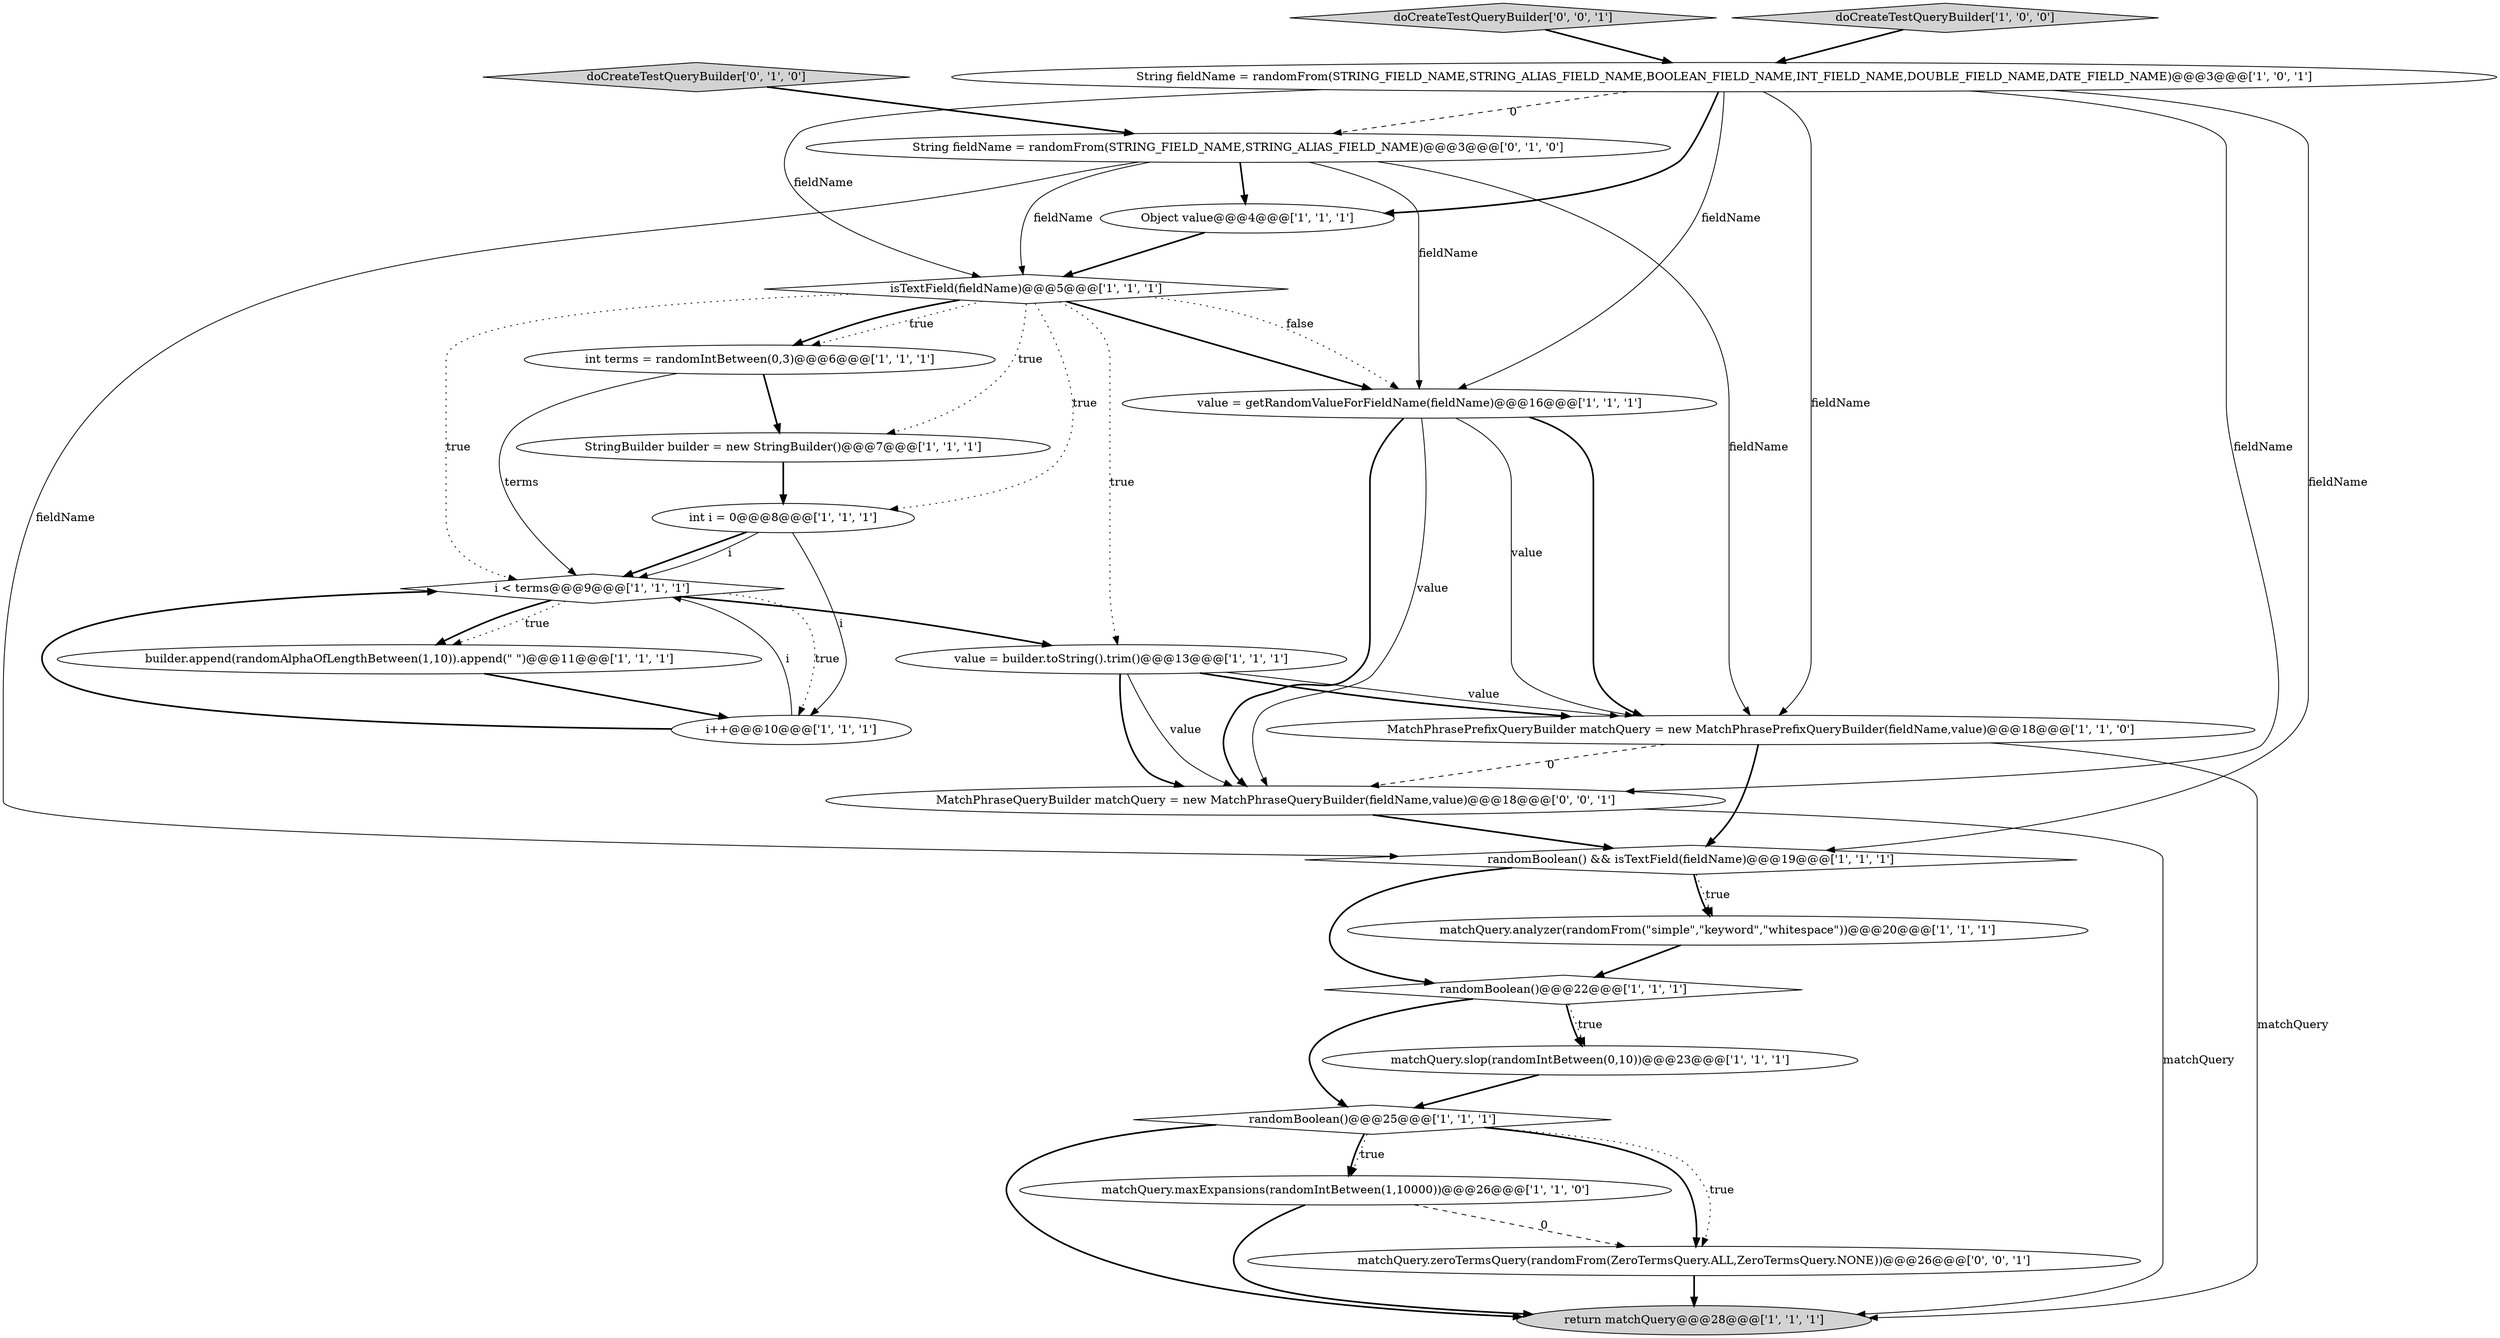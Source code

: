 digraph {
22 [style = filled, label = "MatchPhraseQueryBuilder matchQuery = new MatchPhraseQueryBuilder(fieldName,value)@@@18@@@['0', '0', '1']", fillcolor = white, shape = ellipse image = "AAA0AAABBB3BBB"];
17 [style = filled, label = "return matchQuery@@@28@@@['1', '1', '1']", fillcolor = lightgray, shape = ellipse image = "AAA0AAABBB1BBB"];
19 [style = filled, label = "matchQuery.maxExpansions(randomIntBetween(1,10000))@@@26@@@['1', '1', '0']", fillcolor = white, shape = ellipse image = "AAA0AAABBB1BBB"];
15 [style = filled, label = "StringBuilder builder = new StringBuilder()@@@7@@@['1', '1', '1']", fillcolor = white, shape = ellipse image = "AAA0AAABBB1BBB"];
9 [style = filled, label = "String fieldName = randomFrom(STRING_FIELD_NAME,STRING_ALIAS_FIELD_NAME,BOOLEAN_FIELD_NAME,INT_FIELD_NAME,DOUBLE_FIELD_NAME,DATE_FIELD_NAME)@@@3@@@['1', '0', '1']", fillcolor = white, shape = ellipse image = "AAA0AAABBB1BBB"];
16 [style = filled, label = "value = getRandomValueForFieldName(fieldName)@@@16@@@['1', '1', '1']", fillcolor = white, shape = ellipse image = "AAA0AAABBB1BBB"];
4 [style = filled, label = "i < terms@@@9@@@['1', '1', '1']", fillcolor = white, shape = diamond image = "AAA0AAABBB1BBB"];
8 [style = filled, label = "Object value@@@4@@@['1', '1', '1']", fillcolor = white, shape = ellipse image = "AAA0AAABBB1BBB"];
3 [style = filled, label = "MatchPhrasePrefixQueryBuilder matchQuery = new MatchPhrasePrefixQueryBuilder(fieldName,value)@@@18@@@['1', '1', '0']", fillcolor = white, shape = ellipse image = "AAA0AAABBB1BBB"];
23 [style = filled, label = "doCreateTestQueryBuilder['0', '0', '1']", fillcolor = lightgray, shape = diamond image = "AAA0AAABBB3BBB"];
20 [style = filled, label = "String fieldName = randomFrom(STRING_FIELD_NAME,STRING_ALIAS_FIELD_NAME)@@@3@@@['0', '1', '0']", fillcolor = white, shape = ellipse image = "AAA1AAABBB2BBB"];
7 [style = filled, label = "matchQuery.analyzer(randomFrom(\"simple\",\"keyword\",\"whitespace\"))@@@20@@@['1', '1', '1']", fillcolor = white, shape = ellipse image = "AAA0AAABBB1BBB"];
10 [style = filled, label = "matchQuery.slop(randomIntBetween(0,10))@@@23@@@['1', '1', '1']", fillcolor = white, shape = ellipse image = "AAA0AAABBB1BBB"];
2 [style = filled, label = "int i = 0@@@8@@@['1', '1', '1']", fillcolor = white, shape = ellipse image = "AAA0AAABBB1BBB"];
5 [style = filled, label = "randomBoolean()@@@25@@@['1', '1', '1']", fillcolor = white, shape = diamond image = "AAA0AAABBB1BBB"];
0 [style = filled, label = "isTextField(fieldName)@@@5@@@['1', '1', '1']", fillcolor = white, shape = diamond image = "AAA0AAABBB1BBB"];
14 [style = filled, label = "doCreateTestQueryBuilder['1', '0', '0']", fillcolor = lightgray, shape = diamond image = "AAA0AAABBB1BBB"];
24 [style = filled, label = "matchQuery.zeroTermsQuery(randomFrom(ZeroTermsQuery.ALL,ZeroTermsQuery.NONE))@@@26@@@['0', '0', '1']", fillcolor = white, shape = ellipse image = "AAA0AAABBB3BBB"];
6 [style = filled, label = "i++@@@10@@@['1', '1', '1']", fillcolor = white, shape = ellipse image = "AAA0AAABBB1BBB"];
18 [style = filled, label = "randomBoolean()@@@22@@@['1', '1', '1']", fillcolor = white, shape = diamond image = "AAA0AAABBB1BBB"];
1 [style = filled, label = "int terms = randomIntBetween(0,3)@@@6@@@['1', '1', '1']", fillcolor = white, shape = ellipse image = "AAA0AAABBB1BBB"];
12 [style = filled, label = "value = builder.toString().trim()@@@13@@@['1', '1', '1']", fillcolor = white, shape = ellipse image = "AAA0AAABBB1BBB"];
13 [style = filled, label = "randomBoolean() && isTextField(fieldName)@@@19@@@['1', '1', '1']", fillcolor = white, shape = diamond image = "AAA0AAABBB1BBB"];
11 [style = filled, label = "builder.append(randomAlphaOfLengthBetween(1,10)).append(\" \")@@@11@@@['1', '1', '1']", fillcolor = white, shape = ellipse image = "AAA0AAABBB1BBB"];
21 [style = filled, label = "doCreateTestQueryBuilder['0', '1', '0']", fillcolor = lightgray, shape = diamond image = "AAA0AAABBB2BBB"];
0->2 [style = dotted, label="true"];
5->19 [style = bold, label=""];
23->9 [style = bold, label=""];
16->3 [style = solid, label="value"];
9->16 [style = solid, label="fieldName"];
5->19 [style = dotted, label="true"];
0->1 [style = dotted, label="true"];
13->7 [style = bold, label=""];
2->4 [style = bold, label=""];
6->4 [style = bold, label=""];
1->4 [style = solid, label="terms"];
20->13 [style = solid, label="fieldName"];
3->22 [style = dashed, label="0"];
8->0 [style = bold, label=""];
9->3 [style = solid, label="fieldName"];
7->18 [style = bold, label=""];
4->11 [style = bold, label=""];
18->5 [style = bold, label=""];
24->17 [style = bold, label=""];
19->24 [style = dashed, label="0"];
4->11 [style = dotted, label="true"];
0->12 [style = dotted, label="true"];
20->8 [style = bold, label=""];
14->9 [style = bold, label=""];
20->3 [style = solid, label="fieldName"];
16->22 [style = bold, label=""];
11->6 [style = bold, label=""];
3->13 [style = bold, label=""];
0->1 [style = bold, label=""];
13->18 [style = bold, label=""];
15->2 [style = bold, label=""];
12->22 [style = bold, label=""];
5->17 [style = bold, label=""];
16->22 [style = solid, label="value"];
3->17 [style = solid, label="matchQuery"];
0->16 [style = dotted, label="false"];
21->20 [style = bold, label=""];
2->6 [style = solid, label="i"];
5->24 [style = bold, label=""];
12->3 [style = bold, label=""];
16->3 [style = bold, label=""];
19->17 [style = bold, label=""];
18->10 [style = bold, label=""];
9->13 [style = solid, label="fieldName"];
2->4 [style = solid, label="i"];
9->22 [style = solid, label="fieldName"];
12->22 [style = solid, label="value"];
0->15 [style = dotted, label="true"];
5->24 [style = dotted, label="true"];
4->12 [style = bold, label=""];
1->15 [style = bold, label=""];
9->20 [style = dashed, label="0"];
18->10 [style = dotted, label="true"];
12->3 [style = solid, label="value"];
0->4 [style = dotted, label="true"];
9->8 [style = bold, label=""];
20->16 [style = solid, label="fieldName"];
22->17 [style = solid, label="matchQuery"];
20->0 [style = solid, label="fieldName"];
4->6 [style = dotted, label="true"];
9->0 [style = solid, label="fieldName"];
13->7 [style = dotted, label="true"];
10->5 [style = bold, label=""];
22->13 [style = bold, label=""];
6->4 [style = solid, label="i"];
0->16 [style = bold, label=""];
}
